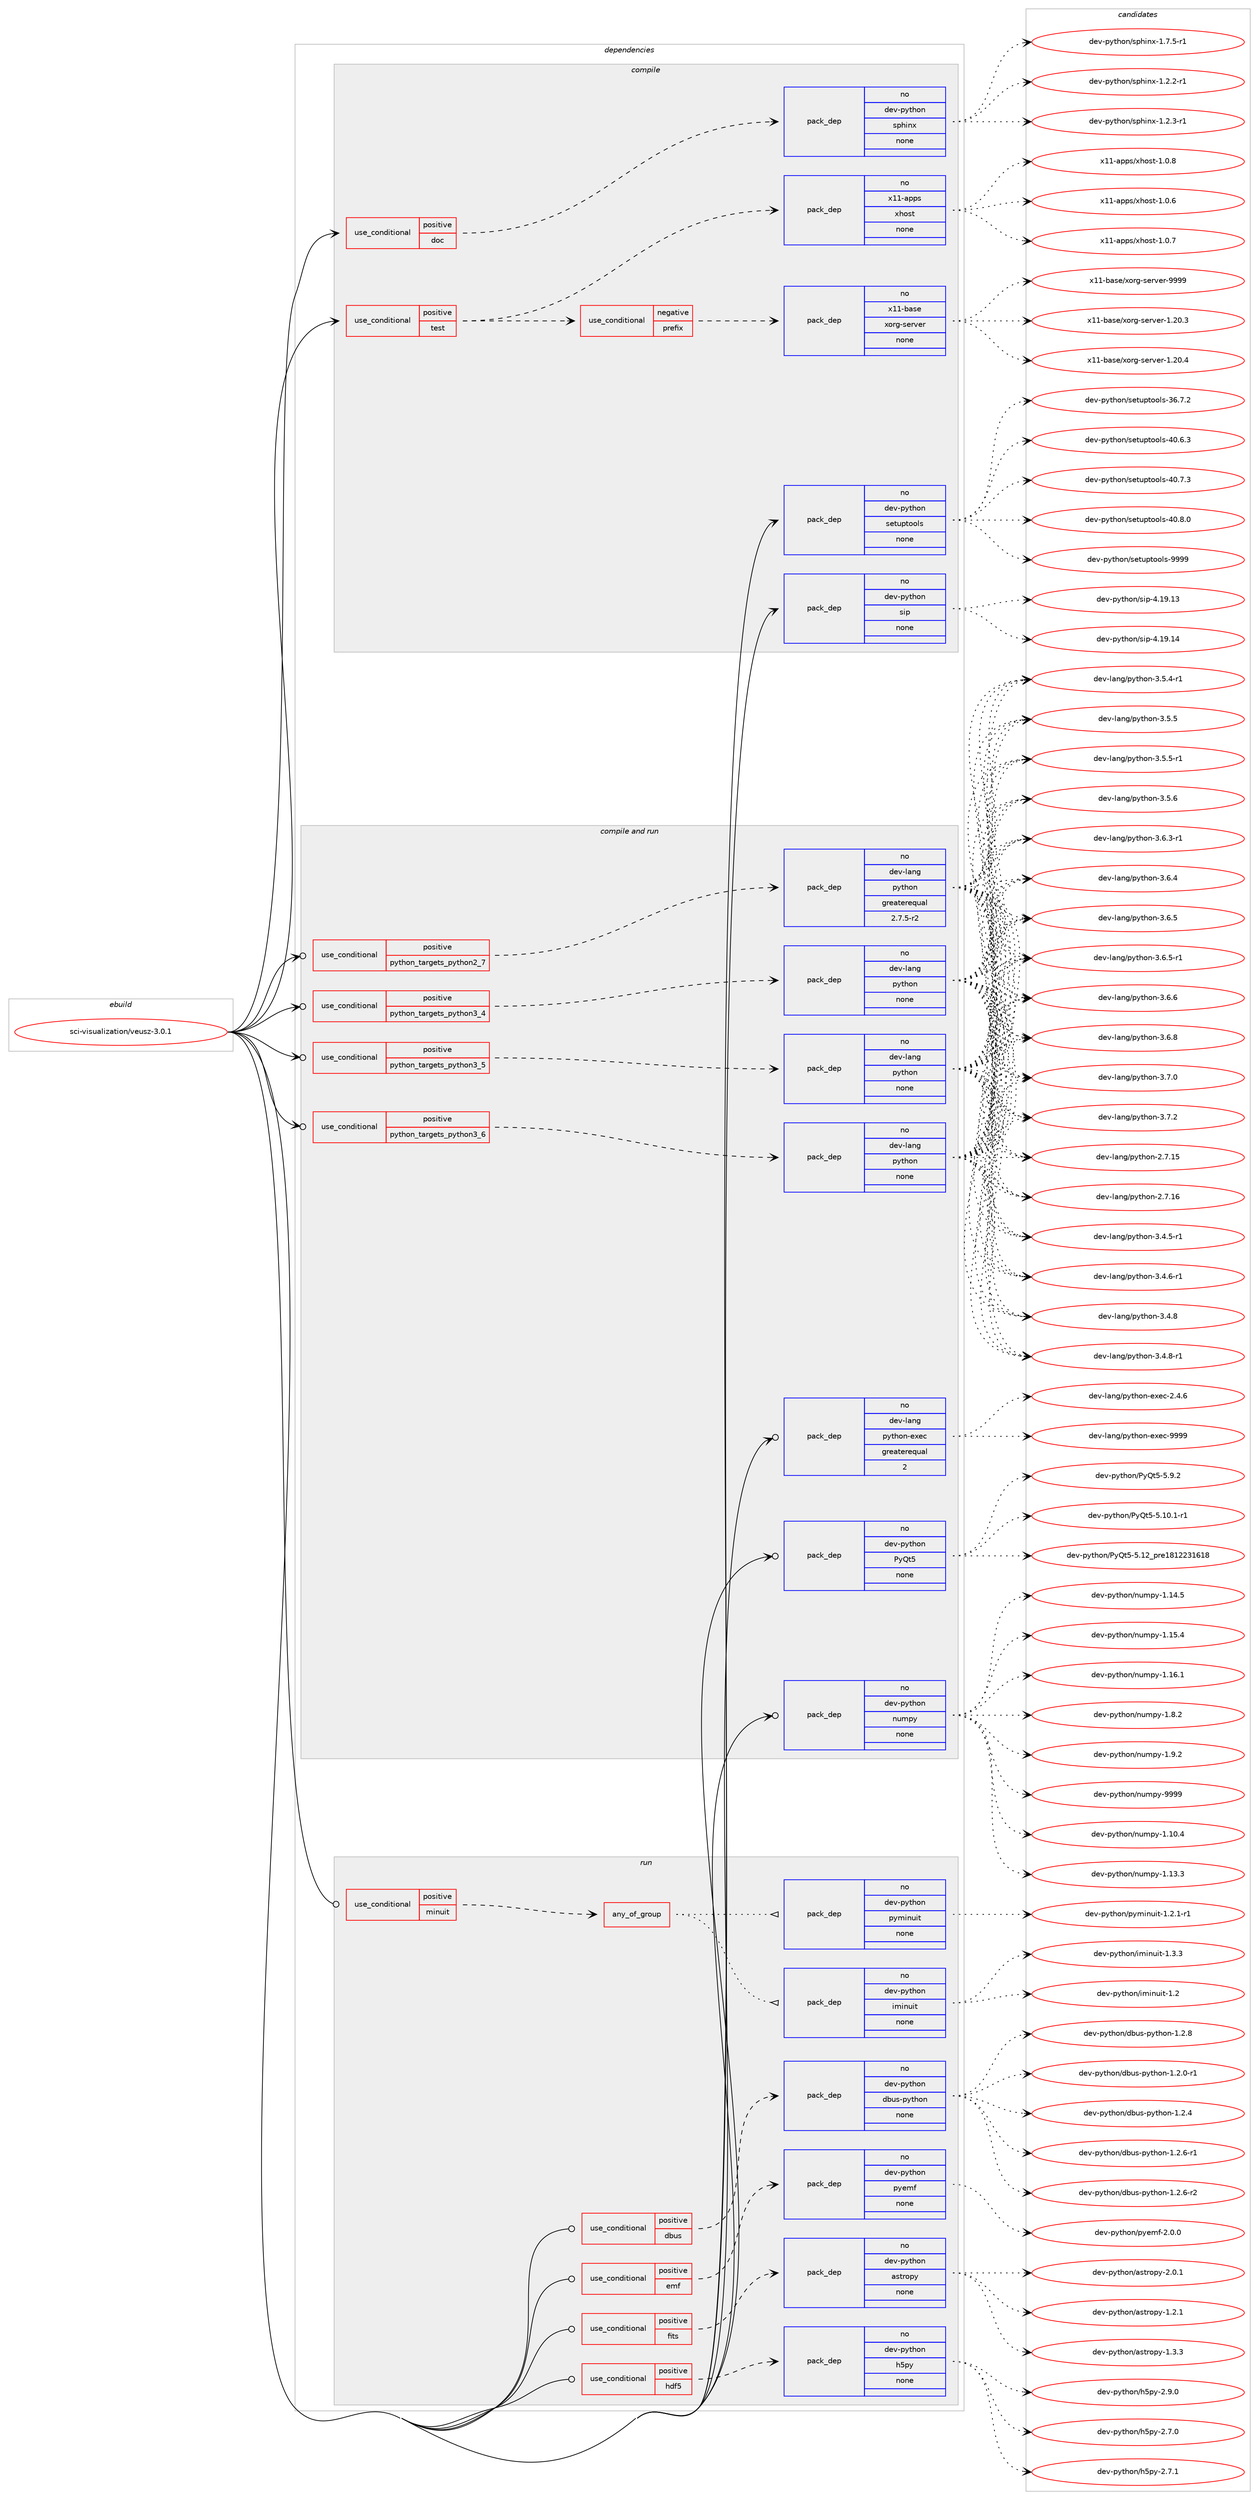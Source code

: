 digraph prolog {

# *************
# Graph options
# *************

newrank=true;
concentrate=true;
compound=true;
graph [rankdir=LR,fontname=Helvetica,fontsize=10,ranksep=1.5];#, ranksep=2.5, nodesep=0.2];
edge  [arrowhead=vee];
node  [fontname=Helvetica,fontsize=10];

# **********
# The ebuild
# **********

subgraph cluster_leftcol {
color=gray;
rank=same;
label=<<i>ebuild</i>>;
id [label="sci-visualization/veusz-3.0.1", color=red, width=4, href="../sci-visualization/veusz-3.0.1.svg"];
}

# ****************
# The dependencies
# ****************

subgraph cluster_midcol {
color=gray;
label=<<i>dependencies</i>>;
subgraph cluster_compile {
fillcolor="#eeeeee";
style=filled;
label=<<i>compile</i>>;
subgraph cond455596 {
dependency1702555 [label=<<TABLE BORDER="0" CELLBORDER="1" CELLSPACING="0" CELLPADDING="4"><TR><TD ROWSPAN="3" CELLPADDING="10">use_conditional</TD></TR><TR><TD>positive</TD></TR><TR><TD>doc</TD></TR></TABLE>>, shape=none, color=red];
subgraph pack1219038 {
dependency1702556 [label=<<TABLE BORDER="0" CELLBORDER="1" CELLSPACING="0" CELLPADDING="4" WIDTH="220"><TR><TD ROWSPAN="6" CELLPADDING="30">pack_dep</TD></TR><TR><TD WIDTH="110">no</TD></TR><TR><TD>dev-python</TD></TR><TR><TD>sphinx</TD></TR><TR><TD>none</TD></TR><TR><TD></TD></TR></TABLE>>, shape=none, color=blue];
}
dependency1702555:e -> dependency1702556:w [weight=20,style="dashed",arrowhead="vee"];
}
id:e -> dependency1702555:w [weight=20,style="solid",arrowhead="vee"];
subgraph cond455597 {
dependency1702557 [label=<<TABLE BORDER="0" CELLBORDER="1" CELLSPACING="0" CELLPADDING="4"><TR><TD ROWSPAN="3" CELLPADDING="10">use_conditional</TD></TR><TR><TD>positive</TD></TR><TR><TD>test</TD></TR></TABLE>>, shape=none, color=red];
subgraph cond455598 {
dependency1702558 [label=<<TABLE BORDER="0" CELLBORDER="1" CELLSPACING="0" CELLPADDING="4"><TR><TD ROWSPAN="3" CELLPADDING="10">use_conditional</TD></TR><TR><TD>negative</TD></TR><TR><TD>prefix</TD></TR></TABLE>>, shape=none, color=red];
subgraph pack1219039 {
dependency1702559 [label=<<TABLE BORDER="0" CELLBORDER="1" CELLSPACING="0" CELLPADDING="4" WIDTH="220"><TR><TD ROWSPAN="6" CELLPADDING="30">pack_dep</TD></TR><TR><TD WIDTH="110">no</TD></TR><TR><TD>x11-base</TD></TR><TR><TD>xorg-server</TD></TR><TR><TD>none</TD></TR><TR><TD></TD></TR></TABLE>>, shape=none, color=blue];
}
dependency1702558:e -> dependency1702559:w [weight=20,style="dashed",arrowhead="vee"];
}
dependency1702557:e -> dependency1702558:w [weight=20,style="dashed",arrowhead="vee"];
subgraph pack1219040 {
dependency1702560 [label=<<TABLE BORDER="0" CELLBORDER="1" CELLSPACING="0" CELLPADDING="4" WIDTH="220"><TR><TD ROWSPAN="6" CELLPADDING="30">pack_dep</TD></TR><TR><TD WIDTH="110">no</TD></TR><TR><TD>x11-apps</TD></TR><TR><TD>xhost</TD></TR><TR><TD>none</TD></TR><TR><TD></TD></TR></TABLE>>, shape=none, color=blue];
}
dependency1702557:e -> dependency1702560:w [weight=20,style="dashed",arrowhead="vee"];
}
id:e -> dependency1702557:w [weight=20,style="solid",arrowhead="vee"];
subgraph pack1219041 {
dependency1702561 [label=<<TABLE BORDER="0" CELLBORDER="1" CELLSPACING="0" CELLPADDING="4" WIDTH="220"><TR><TD ROWSPAN="6" CELLPADDING="30">pack_dep</TD></TR><TR><TD WIDTH="110">no</TD></TR><TR><TD>dev-python</TD></TR><TR><TD>setuptools</TD></TR><TR><TD>none</TD></TR><TR><TD></TD></TR></TABLE>>, shape=none, color=blue];
}
id:e -> dependency1702561:w [weight=20,style="solid",arrowhead="vee"];
subgraph pack1219042 {
dependency1702562 [label=<<TABLE BORDER="0" CELLBORDER="1" CELLSPACING="0" CELLPADDING="4" WIDTH="220"><TR><TD ROWSPAN="6" CELLPADDING="30">pack_dep</TD></TR><TR><TD WIDTH="110">no</TD></TR><TR><TD>dev-python</TD></TR><TR><TD>sip</TD></TR><TR><TD>none</TD></TR><TR><TD></TD></TR></TABLE>>, shape=none, color=blue];
}
id:e -> dependency1702562:w [weight=20,style="solid",arrowhead="vee"];
}
subgraph cluster_compileandrun {
fillcolor="#eeeeee";
style=filled;
label=<<i>compile and run</i>>;
subgraph cond455599 {
dependency1702563 [label=<<TABLE BORDER="0" CELLBORDER="1" CELLSPACING="0" CELLPADDING="4"><TR><TD ROWSPAN="3" CELLPADDING="10">use_conditional</TD></TR><TR><TD>positive</TD></TR><TR><TD>python_targets_python2_7</TD></TR></TABLE>>, shape=none, color=red];
subgraph pack1219043 {
dependency1702564 [label=<<TABLE BORDER="0" CELLBORDER="1" CELLSPACING="0" CELLPADDING="4" WIDTH="220"><TR><TD ROWSPAN="6" CELLPADDING="30">pack_dep</TD></TR><TR><TD WIDTH="110">no</TD></TR><TR><TD>dev-lang</TD></TR><TR><TD>python</TD></TR><TR><TD>greaterequal</TD></TR><TR><TD>2.7.5-r2</TD></TR></TABLE>>, shape=none, color=blue];
}
dependency1702563:e -> dependency1702564:w [weight=20,style="dashed",arrowhead="vee"];
}
id:e -> dependency1702563:w [weight=20,style="solid",arrowhead="odotvee"];
subgraph cond455600 {
dependency1702565 [label=<<TABLE BORDER="0" CELLBORDER="1" CELLSPACING="0" CELLPADDING="4"><TR><TD ROWSPAN="3" CELLPADDING="10">use_conditional</TD></TR><TR><TD>positive</TD></TR><TR><TD>python_targets_python3_4</TD></TR></TABLE>>, shape=none, color=red];
subgraph pack1219044 {
dependency1702566 [label=<<TABLE BORDER="0" CELLBORDER="1" CELLSPACING="0" CELLPADDING="4" WIDTH="220"><TR><TD ROWSPAN="6" CELLPADDING="30">pack_dep</TD></TR><TR><TD WIDTH="110">no</TD></TR><TR><TD>dev-lang</TD></TR><TR><TD>python</TD></TR><TR><TD>none</TD></TR><TR><TD></TD></TR></TABLE>>, shape=none, color=blue];
}
dependency1702565:e -> dependency1702566:w [weight=20,style="dashed",arrowhead="vee"];
}
id:e -> dependency1702565:w [weight=20,style="solid",arrowhead="odotvee"];
subgraph cond455601 {
dependency1702567 [label=<<TABLE BORDER="0" CELLBORDER="1" CELLSPACING="0" CELLPADDING="4"><TR><TD ROWSPAN="3" CELLPADDING="10">use_conditional</TD></TR><TR><TD>positive</TD></TR><TR><TD>python_targets_python3_5</TD></TR></TABLE>>, shape=none, color=red];
subgraph pack1219045 {
dependency1702568 [label=<<TABLE BORDER="0" CELLBORDER="1" CELLSPACING="0" CELLPADDING="4" WIDTH="220"><TR><TD ROWSPAN="6" CELLPADDING="30">pack_dep</TD></TR><TR><TD WIDTH="110">no</TD></TR><TR><TD>dev-lang</TD></TR><TR><TD>python</TD></TR><TR><TD>none</TD></TR><TR><TD></TD></TR></TABLE>>, shape=none, color=blue];
}
dependency1702567:e -> dependency1702568:w [weight=20,style="dashed",arrowhead="vee"];
}
id:e -> dependency1702567:w [weight=20,style="solid",arrowhead="odotvee"];
subgraph cond455602 {
dependency1702569 [label=<<TABLE BORDER="0" CELLBORDER="1" CELLSPACING="0" CELLPADDING="4"><TR><TD ROWSPAN="3" CELLPADDING="10">use_conditional</TD></TR><TR><TD>positive</TD></TR><TR><TD>python_targets_python3_6</TD></TR></TABLE>>, shape=none, color=red];
subgraph pack1219046 {
dependency1702570 [label=<<TABLE BORDER="0" CELLBORDER="1" CELLSPACING="0" CELLPADDING="4" WIDTH="220"><TR><TD ROWSPAN="6" CELLPADDING="30">pack_dep</TD></TR><TR><TD WIDTH="110">no</TD></TR><TR><TD>dev-lang</TD></TR><TR><TD>python</TD></TR><TR><TD>none</TD></TR><TR><TD></TD></TR></TABLE>>, shape=none, color=blue];
}
dependency1702569:e -> dependency1702570:w [weight=20,style="dashed",arrowhead="vee"];
}
id:e -> dependency1702569:w [weight=20,style="solid",arrowhead="odotvee"];
subgraph pack1219047 {
dependency1702571 [label=<<TABLE BORDER="0" CELLBORDER="1" CELLSPACING="0" CELLPADDING="4" WIDTH="220"><TR><TD ROWSPAN="6" CELLPADDING="30">pack_dep</TD></TR><TR><TD WIDTH="110">no</TD></TR><TR><TD>dev-lang</TD></TR><TR><TD>python-exec</TD></TR><TR><TD>greaterequal</TD></TR><TR><TD>2</TD></TR></TABLE>>, shape=none, color=blue];
}
id:e -> dependency1702571:w [weight=20,style="solid",arrowhead="odotvee"];
subgraph pack1219048 {
dependency1702572 [label=<<TABLE BORDER="0" CELLBORDER="1" CELLSPACING="0" CELLPADDING="4" WIDTH="220"><TR><TD ROWSPAN="6" CELLPADDING="30">pack_dep</TD></TR><TR><TD WIDTH="110">no</TD></TR><TR><TD>dev-python</TD></TR><TR><TD>PyQt5</TD></TR><TR><TD>none</TD></TR><TR><TD></TD></TR></TABLE>>, shape=none, color=blue];
}
id:e -> dependency1702572:w [weight=20,style="solid",arrowhead="odotvee"];
subgraph pack1219049 {
dependency1702573 [label=<<TABLE BORDER="0" CELLBORDER="1" CELLSPACING="0" CELLPADDING="4" WIDTH="220"><TR><TD ROWSPAN="6" CELLPADDING="30">pack_dep</TD></TR><TR><TD WIDTH="110">no</TD></TR><TR><TD>dev-python</TD></TR><TR><TD>numpy</TD></TR><TR><TD>none</TD></TR><TR><TD></TD></TR></TABLE>>, shape=none, color=blue];
}
id:e -> dependency1702573:w [weight=20,style="solid",arrowhead="odotvee"];
}
subgraph cluster_run {
fillcolor="#eeeeee";
style=filled;
label=<<i>run</i>>;
subgraph cond455603 {
dependency1702574 [label=<<TABLE BORDER="0" CELLBORDER="1" CELLSPACING="0" CELLPADDING="4"><TR><TD ROWSPAN="3" CELLPADDING="10">use_conditional</TD></TR><TR><TD>positive</TD></TR><TR><TD>dbus</TD></TR></TABLE>>, shape=none, color=red];
subgraph pack1219050 {
dependency1702575 [label=<<TABLE BORDER="0" CELLBORDER="1" CELLSPACING="0" CELLPADDING="4" WIDTH="220"><TR><TD ROWSPAN="6" CELLPADDING="30">pack_dep</TD></TR><TR><TD WIDTH="110">no</TD></TR><TR><TD>dev-python</TD></TR><TR><TD>dbus-python</TD></TR><TR><TD>none</TD></TR><TR><TD></TD></TR></TABLE>>, shape=none, color=blue];
}
dependency1702574:e -> dependency1702575:w [weight=20,style="dashed",arrowhead="vee"];
}
id:e -> dependency1702574:w [weight=20,style="solid",arrowhead="odot"];
subgraph cond455604 {
dependency1702576 [label=<<TABLE BORDER="0" CELLBORDER="1" CELLSPACING="0" CELLPADDING="4"><TR><TD ROWSPAN="3" CELLPADDING="10">use_conditional</TD></TR><TR><TD>positive</TD></TR><TR><TD>emf</TD></TR></TABLE>>, shape=none, color=red];
subgraph pack1219051 {
dependency1702577 [label=<<TABLE BORDER="0" CELLBORDER="1" CELLSPACING="0" CELLPADDING="4" WIDTH="220"><TR><TD ROWSPAN="6" CELLPADDING="30">pack_dep</TD></TR><TR><TD WIDTH="110">no</TD></TR><TR><TD>dev-python</TD></TR><TR><TD>pyemf</TD></TR><TR><TD>none</TD></TR><TR><TD></TD></TR></TABLE>>, shape=none, color=blue];
}
dependency1702576:e -> dependency1702577:w [weight=20,style="dashed",arrowhead="vee"];
}
id:e -> dependency1702576:w [weight=20,style="solid",arrowhead="odot"];
subgraph cond455605 {
dependency1702578 [label=<<TABLE BORDER="0" CELLBORDER="1" CELLSPACING="0" CELLPADDING="4"><TR><TD ROWSPAN="3" CELLPADDING="10">use_conditional</TD></TR><TR><TD>positive</TD></TR><TR><TD>fits</TD></TR></TABLE>>, shape=none, color=red];
subgraph pack1219052 {
dependency1702579 [label=<<TABLE BORDER="0" CELLBORDER="1" CELLSPACING="0" CELLPADDING="4" WIDTH="220"><TR><TD ROWSPAN="6" CELLPADDING="30">pack_dep</TD></TR><TR><TD WIDTH="110">no</TD></TR><TR><TD>dev-python</TD></TR><TR><TD>astropy</TD></TR><TR><TD>none</TD></TR><TR><TD></TD></TR></TABLE>>, shape=none, color=blue];
}
dependency1702578:e -> dependency1702579:w [weight=20,style="dashed",arrowhead="vee"];
}
id:e -> dependency1702578:w [weight=20,style="solid",arrowhead="odot"];
subgraph cond455606 {
dependency1702580 [label=<<TABLE BORDER="0" CELLBORDER="1" CELLSPACING="0" CELLPADDING="4"><TR><TD ROWSPAN="3" CELLPADDING="10">use_conditional</TD></TR><TR><TD>positive</TD></TR><TR><TD>hdf5</TD></TR></TABLE>>, shape=none, color=red];
subgraph pack1219053 {
dependency1702581 [label=<<TABLE BORDER="0" CELLBORDER="1" CELLSPACING="0" CELLPADDING="4" WIDTH="220"><TR><TD ROWSPAN="6" CELLPADDING="30">pack_dep</TD></TR><TR><TD WIDTH="110">no</TD></TR><TR><TD>dev-python</TD></TR><TR><TD>h5py</TD></TR><TR><TD>none</TD></TR><TR><TD></TD></TR></TABLE>>, shape=none, color=blue];
}
dependency1702580:e -> dependency1702581:w [weight=20,style="dashed",arrowhead="vee"];
}
id:e -> dependency1702580:w [weight=20,style="solid",arrowhead="odot"];
subgraph cond455607 {
dependency1702582 [label=<<TABLE BORDER="0" CELLBORDER="1" CELLSPACING="0" CELLPADDING="4"><TR><TD ROWSPAN="3" CELLPADDING="10">use_conditional</TD></TR><TR><TD>positive</TD></TR><TR><TD>minuit</TD></TR></TABLE>>, shape=none, color=red];
subgraph any27069 {
dependency1702583 [label=<<TABLE BORDER="0" CELLBORDER="1" CELLSPACING="0" CELLPADDING="4"><TR><TD CELLPADDING="10">any_of_group</TD></TR></TABLE>>, shape=none, color=red];subgraph pack1219054 {
dependency1702584 [label=<<TABLE BORDER="0" CELLBORDER="1" CELLSPACING="0" CELLPADDING="4" WIDTH="220"><TR><TD ROWSPAN="6" CELLPADDING="30">pack_dep</TD></TR><TR><TD WIDTH="110">no</TD></TR><TR><TD>dev-python</TD></TR><TR><TD>iminuit</TD></TR><TR><TD>none</TD></TR><TR><TD></TD></TR></TABLE>>, shape=none, color=blue];
}
dependency1702583:e -> dependency1702584:w [weight=20,style="dotted",arrowhead="oinv"];
subgraph pack1219055 {
dependency1702585 [label=<<TABLE BORDER="0" CELLBORDER="1" CELLSPACING="0" CELLPADDING="4" WIDTH="220"><TR><TD ROWSPAN="6" CELLPADDING="30">pack_dep</TD></TR><TR><TD WIDTH="110">no</TD></TR><TR><TD>dev-python</TD></TR><TR><TD>pyminuit</TD></TR><TR><TD>none</TD></TR><TR><TD></TD></TR></TABLE>>, shape=none, color=blue];
}
dependency1702583:e -> dependency1702585:w [weight=20,style="dotted",arrowhead="oinv"];
}
dependency1702582:e -> dependency1702583:w [weight=20,style="dashed",arrowhead="vee"];
}
id:e -> dependency1702582:w [weight=20,style="solid",arrowhead="odot"];
}
}

# **************
# The candidates
# **************

subgraph cluster_choices {
rank=same;
color=gray;
label=<<i>candidates</i>>;

subgraph choice1219038 {
color=black;
nodesep=1;
choice10010111845112121116104111110471151121041051101204549465046504511449 [label="dev-python/sphinx-1.2.2-r1", color=red, width=4,href="../dev-python/sphinx-1.2.2-r1.svg"];
choice10010111845112121116104111110471151121041051101204549465046514511449 [label="dev-python/sphinx-1.2.3-r1", color=red, width=4,href="../dev-python/sphinx-1.2.3-r1.svg"];
choice10010111845112121116104111110471151121041051101204549465546534511449 [label="dev-python/sphinx-1.7.5-r1", color=red, width=4,href="../dev-python/sphinx-1.7.5-r1.svg"];
dependency1702556:e -> choice10010111845112121116104111110471151121041051101204549465046504511449:w [style=dotted,weight="100"];
dependency1702556:e -> choice10010111845112121116104111110471151121041051101204549465046514511449:w [style=dotted,weight="100"];
dependency1702556:e -> choice10010111845112121116104111110471151121041051101204549465546534511449:w [style=dotted,weight="100"];
}
subgraph choice1219039 {
color=black;
nodesep=1;
choice1204949459897115101471201111141034511510111411810111445494650484651 [label="x11-base/xorg-server-1.20.3", color=red, width=4,href="../x11-base/xorg-server-1.20.3.svg"];
choice1204949459897115101471201111141034511510111411810111445494650484652 [label="x11-base/xorg-server-1.20.4", color=red, width=4,href="../x11-base/xorg-server-1.20.4.svg"];
choice120494945989711510147120111114103451151011141181011144557575757 [label="x11-base/xorg-server-9999", color=red, width=4,href="../x11-base/xorg-server-9999.svg"];
dependency1702559:e -> choice1204949459897115101471201111141034511510111411810111445494650484651:w [style=dotted,weight="100"];
dependency1702559:e -> choice1204949459897115101471201111141034511510111411810111445494650484652:w [style=dotted,weight="100"];
dependency1702559:e -> choice120494945989711510147120111114103451151011141181011144557575757:w [style=dotted,weight="100"];
}
subgraph choice1219040 {
color=black;
nodesep=1;
choice1204949459711211211547120104111115116454946484654 [label="x11-apps/xhost-1.0.6", color=red, width=4,href="../x11-apps/xhost-1.0.6.svg"];
choice1204949459711211211547120104111115116454946484655 [label="x11-apps/xhost-1.0.7", color=red, width=4,href="../x11-apps/xhost-1.0.7.svg"];
choice1204949459711211211547120104111115116454946484656 [label="x11-apps/xhost-1.0.8", color=red, width=4,href="../x11-apps/xhost-1.0.8.svg"];
dependency1702560:e -> choice1204949459711211211547120104111115116454946484654:w [style=dotted,weight="100"];
dependency1702560:e -> choice1204949459711211211547120104111115116454946484655:w [style=dotted,weight="100"];
dependency1702560:e -> choice1204949459711211211547120104111115116454946484656:w [style=dotted,weight="100"];
}
subgraph choice1219041 {
color=black;
nodesep=1;
choice100101118451121211161041111104711510111611711211611111110811545515446554650 [label="dev-python/setuptools-36.7.2", color=red, width=4,href="../dev-python/setuptools-36.7.2.svg"];
choice100101118451121211161041111104711510111611711211611111110811545524846544651 [label="dev-python/setuptools-40.6.3", color=red, width=4,href="../dev-python/setuptools-40.6.3.svg"];
choice100101118451121211161041111104711510111611711211611111110811545524846554651 [label="dev-python/setuptools-40.7.3", color=red, width=4,href="../dev-python/setuptools-40.7.3.svg"];
choice100101118451121211161041111104711510111611711211611111110811545524846564648 [label="dev-python/setuptools-40.8.0", color=red, width=4,href="../dev-python/setuptools-40.8.0.svg"];
choice10010111845112121116104111110471151011161171121161111111081154557575757 [label="dev-python/setuptools-9999", color=red, width=4,href="../dev-python/setuptools-9999.svg"];
dependency1702561:e -> choice100101118451121211161041111104711510111611711211611111110811545515446554650:w [style=dotted,weight="100"];
dependency1702561:e -> choice100101118451121211161041111104711510111611711211611111110811545524846544651:w [style=dotted,weight="100"];
dependency1702561:e -> choice100101118451121211161041111104711510111611711211611111110811545524846554651:w [style=dotted,weight="100"];
dependency1702561:e -> choice100101118451121211161041111104711510111611711211611111110811545524846564648:w [style=dotted,weight="100"];
dependency1702561:e -> choice10010111845112121116104111110471151011161171121161111111081154557575757:w [style=dotted,weight="100"];
}
subgraph choice1219042 {
color=black;
nodesep=1;
choice10010111845112121116104111110471151051124552464957464951 [label="dev-python/sip-4.19.13", color=red, width=4,href="../dev-python/sip-4.19.13.svg"];
choice10010111845112121116104111110471151051124552464957464952 [label="dev-python/sip-4.19.14", color=red, width=4,href="../dev-python/sip-4.19.14.svg"];
dependency1702562:e -> choice10010111845112121116104111110471151051124552464957464951:w [style=dotted,weight="100"];
dependency1702562:e -> choice10010111845112121116104111110471151051124552464957464952:w [style=dotted,weight="100"];
}
subgraph choice1219043 {
color=black;
nodesep=1;
choice10010111845108971101034711212111610411111045504655464953 [label="dev-lang/python-2.7.15", color=red, width=4,href="../dev-lang/python-2.7.15.svg"];
choice10010111845108971101034711212111610411111045504655464954 [label="dev-lang/python-2.7.16", color=red, width=4,href="../dev-lang/python-2.7.16.svg"];
choice1001011184510897110103471121211161041111104551465246534511449 [label="dev-lang/python-3.4.5-r1", color=red, width=4,href="../dev-lang/python-3.4.5-r1.svg"];
choice1001011184510897110103471121211161041111104551465246544511449 [label="dev-lang/python-3.4.6-r1", color=red, width=4,href="../dev-lang/python-3.4.6-r1.svg"];
choice100101118451089711010347112121116104111110455146524656 [label="dev-lang/python-3.4.8", color=red, width=4,href="../dev-lang/python-3.4.8.svg"];
choice1001011184510897110103471121211161041111104551465246564511449 [label="dev-lang/python-3.4.8-r1", color=red, width=4,href="../dev-lang/python-3.4.8-r1.svg"];
choice1001011184510897110103471121211161041111104551465346524511449 [label="dev-lang/python-3.5.4-r1", color=red, width=4,href="../dev-lang/python-3.5.4-r1.svg"];
choice100101118451089711010347112121116104111110455146534653 [label="dev-lang/python-3.5.5", color=red, width=4,href="../dev-lang/python-3.5.5.svg"];
choice1001011184510897110103471121211161041111104551465346534511449 [label="dev-lang/python-3.5.5-r1", color=red, width=4,href="../dev-lang/python-3.5.5-r1.svg"];
choice100101118451089711010347112121116104111110455146534654 [label="dev-lang/python-3.5.6", color=red, width=4,href="../dev-lang/python-3.5.6.svg"];
choice1001011184510897110103471121211161041111104551465446514511449 [label="dev-lang/python-3.6.3-r1", color=red, width=4,href="../dev-lang/python-3.6.3-r1.svg"];
choice100101118451089711010347112121116104111110455146544652 [label="dev-lang/python-3.6.4", color=red, width=4,href="../dev-lang/python-3.6.4.svg"];
choice100101118451089711010347112121116104111110455146544653 [label="dev-lang/python-3.6.5", color=red, width=4,href="../dev-lang/python-3.6.5.svg"];
choice1001011184510897110103471121211161041111104551465446534511449 [label="dev-lang/python-3.6.5-r1", color=red, width=4,href="../dev-lang/python-3.6.5-r1.svg"];
choice100101118451089711010347112121116104111110455146544654 [label="dev-lang/python-3.6.6", color=red, width=4,href="../dev-lang/python-3.6.6.svg"];
choice100101118451089711010347112121116104111110455146544656 [label="dev-lang/python-3.6.8", color=red, width=4,href="../dev-lang/python-3.6.8.svg"];
choice100101118451089711010347112121116104111110455146554648 [label="dev-lang/python-3.7.0", color=red, width=4,href="../dev-lang/python-3.7.0.svg"];
choice100101118451089711010347112121116104111110455146554650 [label="dev-lang/python-3.7.2", color=red, width=4,href="../dev-lang/python-3.7.2.svg"];
dependency1702564:e -> choice10010111845108971101034711212111610411111045504655464953:w [style=dotted,weight="100"];
dependency1702564:e -> choice10010111845108971101034711212111610411111045504655464954:w [style=dotted,weight="100"];
dependency1702564:e -> choice1001011184510897110103471121211161041111104551465246534511449:w [style=dotted,weight="100"];
dependency1702564:e -> choice1001011184510897110103471121211161041111104551465246544511449:w [style=dotted,weight="100"];
dependency1702564:e -> choice100101118451089711010347112121116104111110455146524656:w [style=dotted,weight="100"];
dependency1702564:e -> choice1001011184510897110103471121211161041111104551465246564511449:w [style=dotted,weight="100"];
dependency1702564:e -> choice1001011184510897110103471121211161041111104551465346524511449:w [style=dotted,weight="100"];
dependency1702564:e -> choice100101118451089711010347112121116104111110455146534653:w [style=dotted,weight="100"];
dependency1702564:e -> choice1001011184510897110103471121211161041111104551465346534511449:w [style=dotted,weight="100"];
dependency1702564:e -> choice100101118451089711010347112121116104111110455146534654:w [style=dotted,weight="100"];
dependency1702564:e -> choice1001011184510897110103471121211161041111104551465446514511449:w [style=dotted,weight="100"];
dependency1702564:e -> choice100101118451089711010347112121116104111110455146544652:w [style=dotted,weight="100"];
dependency1702564:e -> choice100101118451089711010347112121116104111110455146544653:w [style=dotted,weight="100"];
dependency1702564:e -> choice1001011184510897110103471121211161041111104551465446534511449:w [style=dotted,weight="100"];
dependency1702564:e -> choice100101118451089711010347112121116104111110455146544654:w [style=dotted,weight="100"];
dependency1702564:e -> choice100101118451089711010347112121116104111110455146544656:w [style=dotted,weight="100"];
dependency1702564:e -> choice100101118451089711010347112121116104111110455146554648:w [style=dotted,weight="100"];
dependency1702564:e -> choice100101118451089711010347112121116104111110455146554650:w [style=dotted,weight="100"];
}
subgraph choice1219044 {
color=black;
nodesep=1;
choice10010111845108971101034711212111610411111045504655464953 [label="dev-lang/python-2.7.15", color=red, width=4,href="../dev-lang/python-2.7.15.svg"];
choice10010111845108971101034711212111610411111045504655464954 [label="dev-lang/python-2.7.16", color=red, width=4,href="../dev-lang/python-2.7.16.svg"];
choice1001011184510897110103471121211161041111104551465246534511449 [label="dev-lang/python-3.4.5-r1", color=red, width=4,href="../dev-lang/python-3.4.5-r1.svg"];
choice1001011184510897110103471121211161041111104551465246544511449 [label="dev-lang/python-3.4.6-r1", color=red, width=4,href="../dev-lang/python-3.4.6-r1.svg"];
choice100101118451089711010347112121116104111110455146524656 [label="dev-lang/python-3.4.8", color=red, width=4,href="../dev-lang/python-3.4.8.svg"];
choice1001011184510897110103471121211161041111104551465246564511449 [label="dev-lang/python-3.4.8-r1", color=red, width=4,href="../dev-lang/python-3.4.8-r1.svg"];
choice1001011184510897110103471121211161041111104551465346524511449 [label="dev-lang/python-3.5.4-r1", color=red, width=4,href="../dev-lang/python-3.5.4-r1.svg"];
choice100101118451089711010347112121116104111110455146534653 [label="dev-lang/python-3.5.5", color=red, width=4,href="../dev-lang/python-3.5.5.svg"];
choice1001011184510897110103471121211161041111104551465346534511449 [label="dev-lang/python-3.5.5-r1", color=red, width=4,href="../dev-lang/python-3.5.5-r1.svg"];
choice100101118451089711010347112121116104111110455146534654 [label="dev-lang/python-3.5.6", color=red, width=4,href="../dev-lang/python-3.5.6.svg"];
choice1001011184510897110103471121211161041111104551465446514511449 [label="dev-lang/python-3.6.3-r1", color=red, width=4,href="../dev-lang/python-3.6.3-r1.svg"];
choice100101118451089711010347112121116104111110455146544652 [label="dev-lang/python-3.6.4", color=red, width=4,href="../dev-lang/python-3.6.4.svg"];
choice100101118451089711010347112121116104111110455146544653 [label="dev-lang/python-3.6.5", color=red, width=4,href="../dev-lang/python-3.6.5.svg"];
choice1001011184510897110103471121211161041111104551465446534511449 [label="dev-lang/python-3.6.5-r1", color=red, width=4,href="../dev-lang/python-3.6.5-r1.svg"];
choice100101118451089711010347112121116104111110455146544654 [label="dev-lang/python-3.6.6", color=red, width=4,href="../dev-lang/python-3.6.6.svg"];
choice100101118451089711010347112121116104111110455146544656 [label="dev-lang/python-3.6.8", color=red, width=4,href="../dev-lang/python-3.6.8.svg"];
choice100101118451089711010347112121116104111110455146554648 [label="dev-lang/python-3.7.0", color=red, width=4,href="../dev-lang/python-3.7.0.svg"];
choice100101118451089711010347112121116104111110455146554650 [label="dev-lang/python-3.7.2", color=red, width=4,href="../dev-lang/python-3.7.2.svg"];
dependency1702566:e -> choice10010111845108971101034711212111610411111045504655464953:w [style=dotted,weight="100"];
dependency1702566:e -> choice10010111845108971101034711212111610411111045504655464954:w [style=dotted,weight="100"];
dependency1702566:e -> choice1001011184510897110103471121211161041111104551465246534511449:w [style=dotted,weight="100"];
dependency1702566:e -> choice1001011184510897110103471121211161041111104551465246544511449:w [style=dotted,weight="100"];
dependency1702566:e -> choice100101118451089711010347112121116104111110455146524656:w [style=dotted,weight="100"];
dependency1702566:e -> choice1001011184510897110103471121211161041111104551465246564511449:w [style=dotted,weight="100"];
dependency1702566:e -> choice1001011184510897110103471121211161041111104551465346524511449:w [style=dotted,weight="100"];
dependency1702566:e -> choice100101118451089711010347112121116104111110455146534653:w [style=dotted,weight="100"];
dependency1702566:e -> choice1001011184510897110103471121211161041111104551465346534511449:w [style=dotted,weight="100"];
dependency1702566:e -> choice100101118451089711010347112121116104111110455146534654:w [style=dotted,weight="100"];
dependency1702566:e -> choice1001011184510897110103471121211161041111104551465446514511449:w [style=dotted,weight="100"];
dependency1702566:e -> choice100101118451089711010347112121116104111110455146544652:w [style=dotted,weight="100"];
dependency1702566:e -> choice100101118451089711010347112121116104111110455146544653:w [style=dotted,weight="100"];
dependency1702566:e -> choice1001011184510897110103471121211161041111104551465446534511449:w [style=dotted,weight="100"];
dependency1702566:e -> choice100101118451089711010347112121116104111110455146544654:w [style=dotted,weight="100"];
dependency1702566:e -> choice100101118451089711010347112121116104111110455146544656:w [style=dotted,weight="100"];
dependency1702566:e -> choice100101118451089711010347112121116104111110455146554648:w [style=dotted,weight="100"];
dependency1702566:e -> choice100101118451089711010347112121116104111110455146554650:w [style=dotted,weight="100"];
}
subgraph choice1219045 {
color=black;
nodesep=1;
choice10010111845108971101034711212111610411111045504655464953 [label="dev-lang/python-2.7.15", color=red, width=4,href="../dev-lang/python-2.7.15.svg"];
choice10010111845108971101034711212111610411111045504655464954 [label="dev-lang/python-2.7.16", color=red, width=4,href="../dev-lang/python-2.7.16.svg"];
choice1001011184510897110103471121211161041111104551465246534511449 [label="dev-lang/python-3.4.5-r1", color=red, width=4,href="../dev-lang/python-3.4.5-r1.svg"];
choice1001011184510897110103471121211161041111104551465246544511449 [label="dev-lang/python-3.4.6-r1", color=red, width=4,href="../dev-lang/python-3.4.6-r1.svg"];
choice100101118451089711010347112121116104111110455146524656 [label="dev-lang/python-3.4.8", color=red, width=4,href="../dev-lang/python-3.4.8.svg"];
choice1001011184510897110103471121211161041111104551465246564511449 [label="dev-lang/python-3.4.8-r1", color=red, width=4,href="../dev-lang/python-3.4.8-r1.svg"];
choice1001011184510897110103471121211161041111104551465346524511449 [label="dev-lang/python-3.5.4-r1", color=red, width=4,href="../dev-lang/python-3.5.4-r1.svg"];
choice100101118451089711010347112121116104111110455146534653 [label="dev-lang/python-3.5.5", color=red, width=4,href="../dev-lang/python-3.5.5.svg"];
choice1001011184510897110103471121211161041111104551465346534511449 [label="dev-lang/python-3.5.5-r1", color=red, width=4,href="../dev-lang/python-3.5.5-r1.svg"];
choice100101118451089711010347112121116104111110455146534654 [label="dev-lang/python-3.5.6", color=red, width=4,href="../dev-lang/python-3.5.6.svg"];
choice1001011184510897110103471121211161041111104551465446514511449 [label="dev-lang/python-3.6.3-r1", color=red, width=4,href="../dev-lang/python-3.6.3-r1.svg"];
choice100101118451089711010347112121116104111110455146544652 [label="dev-lang/python-3.6.4", color=red, width=4,href="../dev-lang/python-3.6.4.svg"];
choice100101118451089711010347112121116104111110455146544653 [label="dev-lang/python-3.6.5", color=red, width=4,href="../dev-lang/python-3.6.5.svg"];
choice1001011184510897110103471121211161041111104551465446534511449 [label="dev-lang/python-3.6.5-r1", color=red, width=4,href="../dev-lang/python-3.6.5-r1.svg"];
choice100101118451089711010347112121116104111110455146544654 [label="dev-lang/python-3.6.6", color=red, width=4,href="../dev-lang/python-3.6.6.svg"];
choice100101118451089711010347112121116104111110455146544656 [label="dev-lang/python-3.6.8", color=red, width=4,href="../dev-lang/python-3.6.8.svg"];
choice100101118451089711010347112121116104111110455146554648 [label="dev-lang/python-3.7.0", color=red, width=4,href="../dev-lang/python-3.7.0.svg"];
choice100101118451089711010347112121116104111110455146554650 [label="dev-lang/python-3.7.2", color=red, width=4,href="../dev-lang/python-3.7.2.svg"];
dependency1702568:e -> choice10010111845108971101034711212111610411111045504655464953:w [style=dotted,weight="100"];
dependency1702568:e -> choice10010111845108971101034711212111610411111045504655464954:w [style=dotted,weight="100"];
dependency1702568:e -> choice1001011184510897110103471121211161041111104551465246534511449:w [style=dotted,weight="100"];
dependency1702568:e -> choice1001011184510897110103471121211161041111104551465246544511449:w [style=dotted,weight="100"];
dependency1702568:e -> choice100101118451089711010347112121116104111110455146524656:w [style=dotted,weight="100"];
dependency1702568:e -> choice1001011184510897110103471121211161041111104551465246564511449:w [style=dotted,weight="100"];
dependency1702568:e -> choice1001011184510897110103471121211161041111104551465346524511449:w [style=dotted,weight="100"];
dependency1702568:e -> choice100101118451089711010347112121116104111110455146534653:w [style=dotted,weight="100"];
dependency1702568:e -> choice1001011184510897110103471121211161041111104551465346534511449:w [style=dotted,weight="100"];
dependency1702568:e -> choice100101118451089711010347112121116104111110455146534654:w [style=dotted,weight="100"];
dependency1702568:e -> choice1001011184510897110103471121211161041111104551465446514511449:w [style=dotted,weight="100"];
dependency1702568:e -> choice100101118451089711010347112121116104111110455146544652:w [style=dotted,weight="100"];
dependency1702568:e -> choice100101118451089711010347112121116104111110455146544653:w [style=dotted,weight="100"];
dependency1702568:e -> choice1001011184510897110103471121211161041111104551465446534511449:w [style=dotted,weight="100"];
dependency1702568:e -> choice100101118451089711010347112121116104111110455146544654:w [style=dotted,weight="100"];
dependency1702568:e -> choice100101118451089711010347112121116104111110455146544656:w [style=dotted,weight="100"];
dependency1702568:e -> choice100101118451089711010347112121116104111110455146554648:w [style=dotted,weight="100"];
dependency1702568:e -> choice100101118451089711010347112121116104111110455146554650:w [style=dotted,weight="100"];
}
subgraph choice1219046 {
color=black;
nodesep=1;
choice10010111845108971101034711212111610411111045504655464953 [label="dev-lang/python-2.7.15", color=red, width=4,href="../dev-lang/python-2.7.15.svg"];
choice10010111845108971101034711212111610411111045504655464954 [label="dev-lang/python-2.7.16", color=red, width=4,href="../dev-lang/python-2.7.16.svg"];
choice1001011184510897110103471121211161041111104551465246534511449 [label="dev-lang/python-3.4.5-r1", color=red, width=4,href="../dev-lang/python-3.4.5-r1.svg"];
choice1001011184510897110103471121211161041111104551465246544511449 [label="dev-lang/python-3.4.6-r1", color=red, width=4,href="../dev-lang/python-3.4.6-r1.svg"];
choice100101118451089711010347112121116104111110455146524656 [label="dev-lang/python-3.4.8", color=red, width=4,href="../dev-lang/python-3.4.8.svg"];
choice1001011184510897110103471121211161041111104551465246564511449 [label="dev-lang/python-3.4.8-r1", color=red, width=4,href="../dev-lang/python-3.4.8-r1.svg"];
choice1001011184510897110103471121211161041111104551465346524511449 [label="dev-lang/python-3.5.4-r1", color=red, width=4,href="../dev-lang/python-3.5.4-r1.svg"];
choice100101118451089711010347112121116104111110455146534653 [label="dev-lang/python-3.5.5", color=red, width=4,href="../dev-lang/python-3.5.5.svg"];
choice1001011184510897110103471121211161041111104551465346534511449 [label="dev-lang/python-3.5.5-r1", color=red, width=4,href="../dev-lang/python-3.5.5-r1.svg"];
choice100101118451089711010347112121116104111110455146534654 [label="dev-lang/python-3.5.6", color=red, width=4,href="../dev-lang/python-3.5.6.svg"];
choice1001011184510897110103471121211161041111104551465446514511449 [label="dev-lang/python-3.6.3-r1", color=red, width=4,href="../dev-lang/python-3.6.3-r1.svg"];
choice100101118451089711010347112121116104111110455146544652 [label="dev-lang/python-3.6.4", color=red, width=4,href="../dev-lang/python-3.6.4.svg"];
choice100101118451089711010347112121116104111110455146544653 [label="dev-lang/python-3.6.5", color=red, width=4,href="../dev-lang/python-3.6.5.svg"];
choice1001011184510897110103471121211161041111104551465446534511449 [label="dev-lang/python-3.6.5-r1", color=red, width=4,href="../dev-lang/python-3.6.5-r1.svg"];
choice100101118451089711010347112121116104111110455146544654 [label="dev-lang/python-3.6.6", color=red, width=4,href="../dev-lang/python-3.6.6.svg"];
choice100101118451089711010347112121116104111110455146544656 [label="dev-lang/python-3.6.8", color=red, width=4,href="../dev-lang/python-3.6.8.svg"];
choice100101118451089711010347112121116104111110455146554648 [label="dev-lang/python-3.7.0", color=red, width=4,href="../dev-lang/python-3.7.0.svg"];
choice100101118451089711010347112121116104111110455146554650 [label="dev-lang/python-3.7.2", color=red, width=4,href="../dev-lang/python-3.7.2.svg"];
dependency1702570:e -> choice10010111845108971101034711212111610411111045504655464953:w [style=dotted,weight="100"];
dependency1702570:e -> choice10010111845108971101034711212111610411111045504655464954:w [style=dotted,weight="100"];
dependency1702570:e -> choice1001011184510897110103471121211161041111104551465246534511449:w [style=dotted,weight="100"];
dependency1702570:e -> choice1001011184510897110103471121211161041111104551465246544511449:w [style=dotted,weight="100"];
dependency1702570:e -> choice100101118451089711010347112121116104111110455146524656:w [style=dotted,weight="100"];
dependency1702570:e -> choice1001011184510897110103471121211161041111104551465246564511449:w [style=dotted,weight="100"];
dependency1702570:e -> choice1001011184510897110103471121211161041111104551465346524511449:w [style=dotted,weight="100"];
dependency1702570:e -> choice100101118451089711010347112121116104111110455146534653:w [style=dotted,weight="100"];
dependency1702570:e -> choice1001011184510897110103471121211161041111104551465346534511449:w [style=dotted,weight="100"];
dependency1702570:e -> choice100101118451089711010347112121116104111110455146534654:w [style=dotted,weight="100"];
dependency1702570:e -> choice1001011184510897110103471121211161041111104551465446514511449:w [style=dotted,weight="100"];
dependency1702570:e -> choice100101118451089711010347112121116104111110455146544652:w [style=dotted,weight="100"];
dependency1702570:e -> choice100101118451089711010347112121116104111110455146544653:w [style=dotted,weight="100"];
dependency1702570:e -> choice1001011184510897110103471121211161041111104551465446534511449:w [style=dotted,weight="100"];
dependency1702570:e -> choice100101118451089711010347112121116104111110455146544654:w [style=dotted,weight="100"];
dependency1702570:e -> choice100101118451089711010347112121116104111110455146544656:w [style=dotted,weight="100"];
dependency1702570:e -> choice100101118451089711010347112121116104111110455146554648:w [style=dotted,weight="100"];
dependency1702570:e -> choice100101118451089711010347112121116104111110455146554650:w [style=dotted,weight="100"];
}
subgraph choice1219047 {
color=black;
nodesep=1;
choice1001011184510897110103471121211161041111104510112010199455046524654 [label="dev-lang/python-exec-2.4.6", color=red, width=4,href="../dev-lang/python-exec-2.4.6.svg"];
choice10010111845108971101034711212111610411111045101120101994557575757 [label="dev-lang/python-exec-9999", color=red, width=4,href="../dev-lang/python-exec-9999.svg"];
dependency1702571:e -> choice1001011184510897110103471121211161041111104510112010199455046524654:w [style=dotted,weight="100"];
dependency1702571:e -> choice10010111845108971101034711212111610411111045101120101994557575757:w [style=dotted,weight="100"];
}
subgraph choice1219048 {
color=black;
nodesep=1;
choice1001011184511212111610411111047801218111653455346494846494511449 [label="dev-python/PyQt5-5.10.1-r1", color=red, width=4,href="../dev-python/PyQt5-5.10.1-r1.svg"];
choice100101118451121211161041111104780121811165345534649509511211410149564950505149544956 [label="dev-python/PyQt5-5.12_pre1812231618", color=red, width=4,href="../dev-python/PyQt5-5.12_pre1812231618.svg"];
choice1001011184511212111610411111047801218111653455346574650 [label="dev-python/PyQt5-5.9.2", color=red, width=4,href="../dev-python/PyQt5-5.9.2.svg"];
dependency1702572:e -> choice1001011184511212111610411111047801218111653455346494846494511449:w [style=dotted,weight="100"];
dependency1702572:e -> choice100101118451121211161041111104780121811165345534649509511211410149564950505149544956:w [style=dotted,weight="100"];
dependency1702572:e -> choice1001011184511212111610411111047801218111653455346574650:w [style=dotted,weight="100"];
}
subgraph choice1219049 {
color=black;
nodesep=1;
choice100101118451121211161041111104711011710911212145494649484652 [label="dev-python/numpy-1.10.4", color=red, width=4,href="../dev-python/numpy-1.10.4.svg"];
choice100101118451121211161041111104711011710911212145494649514651 [label="dev-python/numpy-1.13.3", color=red, width=4,href="../dev-python/numpy-1.13.3.svg"];
choice100101118451121211161041111104711011710911212145494649524653 [label="dev-python/numpy-1.14.5", color=red, width=4,href="../dev-python/numpy-1.14.5.svg"];
choice100101118451121211161041111104711011710911212145494649534652 [label="dev-python/numpy-1.15.4", color=red, width=4,href="../dev-python/numpy-1.15.4.svg"];
choice100101118451121211161041111104711011710911212145494649544649 [label="dev-python/numpy-1.16.1", color=red, width=4,href="../dev-python/numpy-1.16.1.svg"];
choice1001011184511212111610411111047110117109112121454946564650 [label="dev-python/numpy-1.8.2", color=red, width=4,href="../dev-python/numpy-1.8.2.svg"];
choice1001011184511212111610411111047110117109112121454946574650 [label="dev-python/numpy-1.9.2", color=red, width=4,href="../dev-python/numpy-1.9.2.svg"];
choice10010111845112121116104111110471101171091121214557575757 [label="dev-python/numpy-9999", color=red, width=4,href="../dev-python/numpy-9999.svg"];
dependency1702573:e -> choice100101118451121211161041111104711011710911212145494649484652:w [style=dotted,weight="100"];
dependency1702573:e -> choice100101118451121211161041111104711011710911212145494649514651:w [style=dotted,weight="100"];
dependency1702573:e -> choice100101118451121211161041111104711011710911212145494649524653:w [style=dotted,weight="100"];
dependency1702573:e -> choice100101118451121211161041111104711011710911212145494649534652:w [style=dotted,weight="100"];
dependency1702573:e -> choice100101118451121211161041111104711011710911212145494649544649:w [style=dotted,weight="100"];
dependency1702573:e -> choice1001011184511212111610411111047110117109112121454946564650:w [style=dotted,weight="100"];
dependency1702573:e -> choice1001011184511212111610411111047110117109112121454946574650:w [style=dotted,weight="100"];
dependency1702573:e -> choice10010111845112121116104111110471101171091121214557575757:w [style=dotted,weight="100"];
}
subgraph choice1219050 {
color=black;
nodesep=1;
choice100101118451121211161041111104710098117115451121211161041111104549465046484511449 [label="dev-python/dbus-python-1.2.0-r1", color=red, width=4,href="../dev-python/dbus-python-1.2.0-r1.svg"];
choice10010111845112121116104111110471009811711545112121116104111110454946504652 [label="dev-python/dbus-python-1.2.4", color=red, width=4,href="../dev-python/dbus-python-1.2.4.svg"];
choice100101118451121211161041111104710098117115451121211161041111104549465046544511449 [label="dev-python/dbus-python-1.2.6-r1", color=red, width=4,href="../dev-python/dbus-python-1.2.6-r1.svg"];
choice100101118451121211161041111104710098117115451121211161041111104549465046544511450 [label="dev-python/dbus-python-1.2.6-r2", color=red, width=4,href="../dev-python/dbus-python-1.2.6-r2.svg"];
choice10010111845112121116104111110471009811711545112121116104111110454946504656 [label="dev-python/dbus-python-1.2.8", color=red, width=4,href="../dev-python/dbus-python-1.2.8.svg"];
dependency1702575:e -> choice100101118451121211161041111104710098117115451121211161041111104549465046484511449:w [style=dotted,weight="100"];
dependency1702575:e -> choice10010111845112121116104111110471009811711545112121116104111110454946504652:w [style=dotted,weight="100"];
dependency1702575:e -> choice100101118451121211161041111104710098117115451121211161041111104549465046544511449:w [style=dotted,weight="100"];
dependency1702575:e -> choice100101118451121211161041111104710098117115451121211161041111104549465046544511450:w [style=dotted,weight="100"];
dependency1702575:e -> choice10010111845112121116104111110471009811711545112121116104111110454946504656:w [style=dotted,weight="100"];
}
subgraph choice1219051 {
color=black;
nodesep=1;
choice1001011184511212111610411111047112121101109102455046484648 [label="dev-python/pyemf-2.0.0", color=red, width=4,href="../dev-python/pyemf-2.0.0.svg"];
dependency1702577:e -> choice1001011184511212111610411111047112121101109102455046484648:w [style=dotted,weight="100"];
}
subgraph choice1219052 {
color=black;
nodesep=1;
choice100101118451121211161041111104797115116114111112121454946504649 [label="dev-python/astropy-1.2.1", color=red, width=4,href="../dev-python/astropy-1.2.1.svg"];
choice100101118451121211161041111104797115116114111112121454946514651 [label="dev-python/astropy-1.3.3", color=red, width=4,href="../dev-python/astropy-1.3.3.svg"];
choice100101118451121211161041111104797115116114111112121455046484649 [label="dev-python/astropy-2.0.1", color=red, width=4,href="../dev-python/astropy-2.0.1.svg"];
dependency1702579:e -> choice100101118451121211161041111104797115116114111112121454946504649:w [style=dotted,weight="100"];
dependency1702579:e -> choice100101118451121211161041111104797115116114111112121454946514651:w [style=dotted,weight="100"];
dependency1702579:e -> choice100101118451121211161041111104797115116114111112121455046484649:w [style=dotted,weight="100"];
}
subgraph choice1219053 {
color=black;
nodesep=1;
choice100101118451121211161041111104710453112121455046554648 [label="dev-python/h5py-2.7.0", color=red, width=4,href="../dev-python/h5py-2.7.0.svg"];
choice100101118451121211161041111104710453112121455046554649 [label="dev-python/h5py-2.7.1", color=red, width=4,href="../dev-python/h5py-2.7.1.svg"];
choice100101118451121211161041111104710453112121455046574648 [label="dev-python/h5py-2.9.0", color=red, width=4,href="../dev-python/h5py-2.9.0.svg"];
dependency1702581:e -> choice100101118451121211161041111104710453112121455046554648:w [style=dotted,weight="100"];
dependency1702581:e -> choice100101118451121211161041111104710453112121455046554649:w [style=dotted,weight="100"];
dependency1702581:e -> choice100101118451121211161041111104710453112121455046574648:w [style=dotted,weight="100"];
}
subgraph choice1219054 {
color=black;
nodesep=1;
choice100101118451121211161041111104710510910511011710511645494650 [label="dev-python/iminuit-1.2", color=red, width=4,href="../dev-python/iminuit-1.2.svg"];
choice1001011184511212111610411111047105109105110117105116454946514651 [label="dev-python/iminuit-1.3.3", color=red, width=4,href="../dev-python/iminuit-1.3.3.svg"];
dependency1702584:e -> choice100101118451121211161041111104710510910511011710511645494650:w [style=dotted,weight="100"];
dependency1702584:e -> choice1001011184511212111610411111047105109105110117105116454946514651:w [style=dotted,weight="100"];
}
subgraph choice1219055 {
color=black;
nodesep=1;
choice10010111845112121116104111110471121211091051101171051164549465046494511449 [label="dev-python/pyminuit-1.2.1-r1", color=red, width=4,href="../dev-python/pyminuit-1.2.1-r1.svg"];
dependency1702585:e -> choice10010111845112121116104111110471121211091051101171051164549465046494511449:w [style=dotted,weight="100"];
}
}

}
